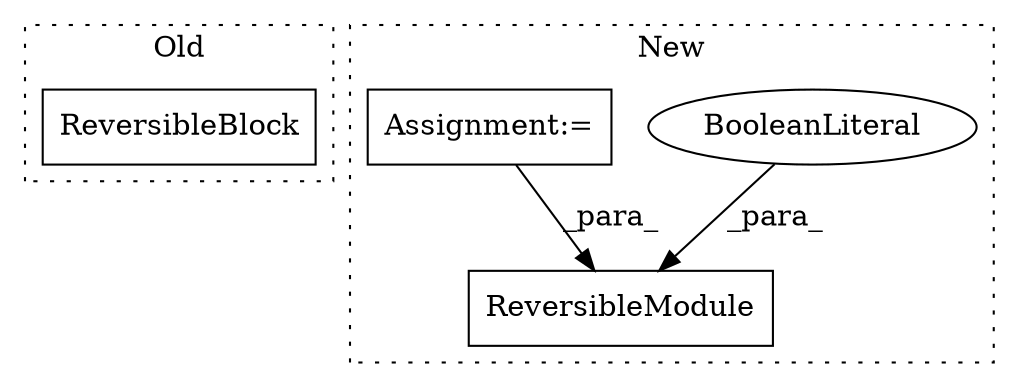 digraph G {
subgraph cluster0 {
1 [label="ReversibleBlock" a="32" s="3197,3218" l="16,1" shape="box"];
label = "Old";
style="dotted";
}
subgraph cluster1 {
2 [label="ReversibleModule" a="32" s="3534,3565" l="17,1" shape="box"];
3 [label="BooleanLiteral" a="9" s="3560" l="5" shape="ellipse"];
4 [label="Assignment:=" a="7" s="3478" l="1" shape="box"];
label = "New";
style="dotted";
}
3 -> 2 [label="_para_"];
4 -> 2 [label="_para_"];
}